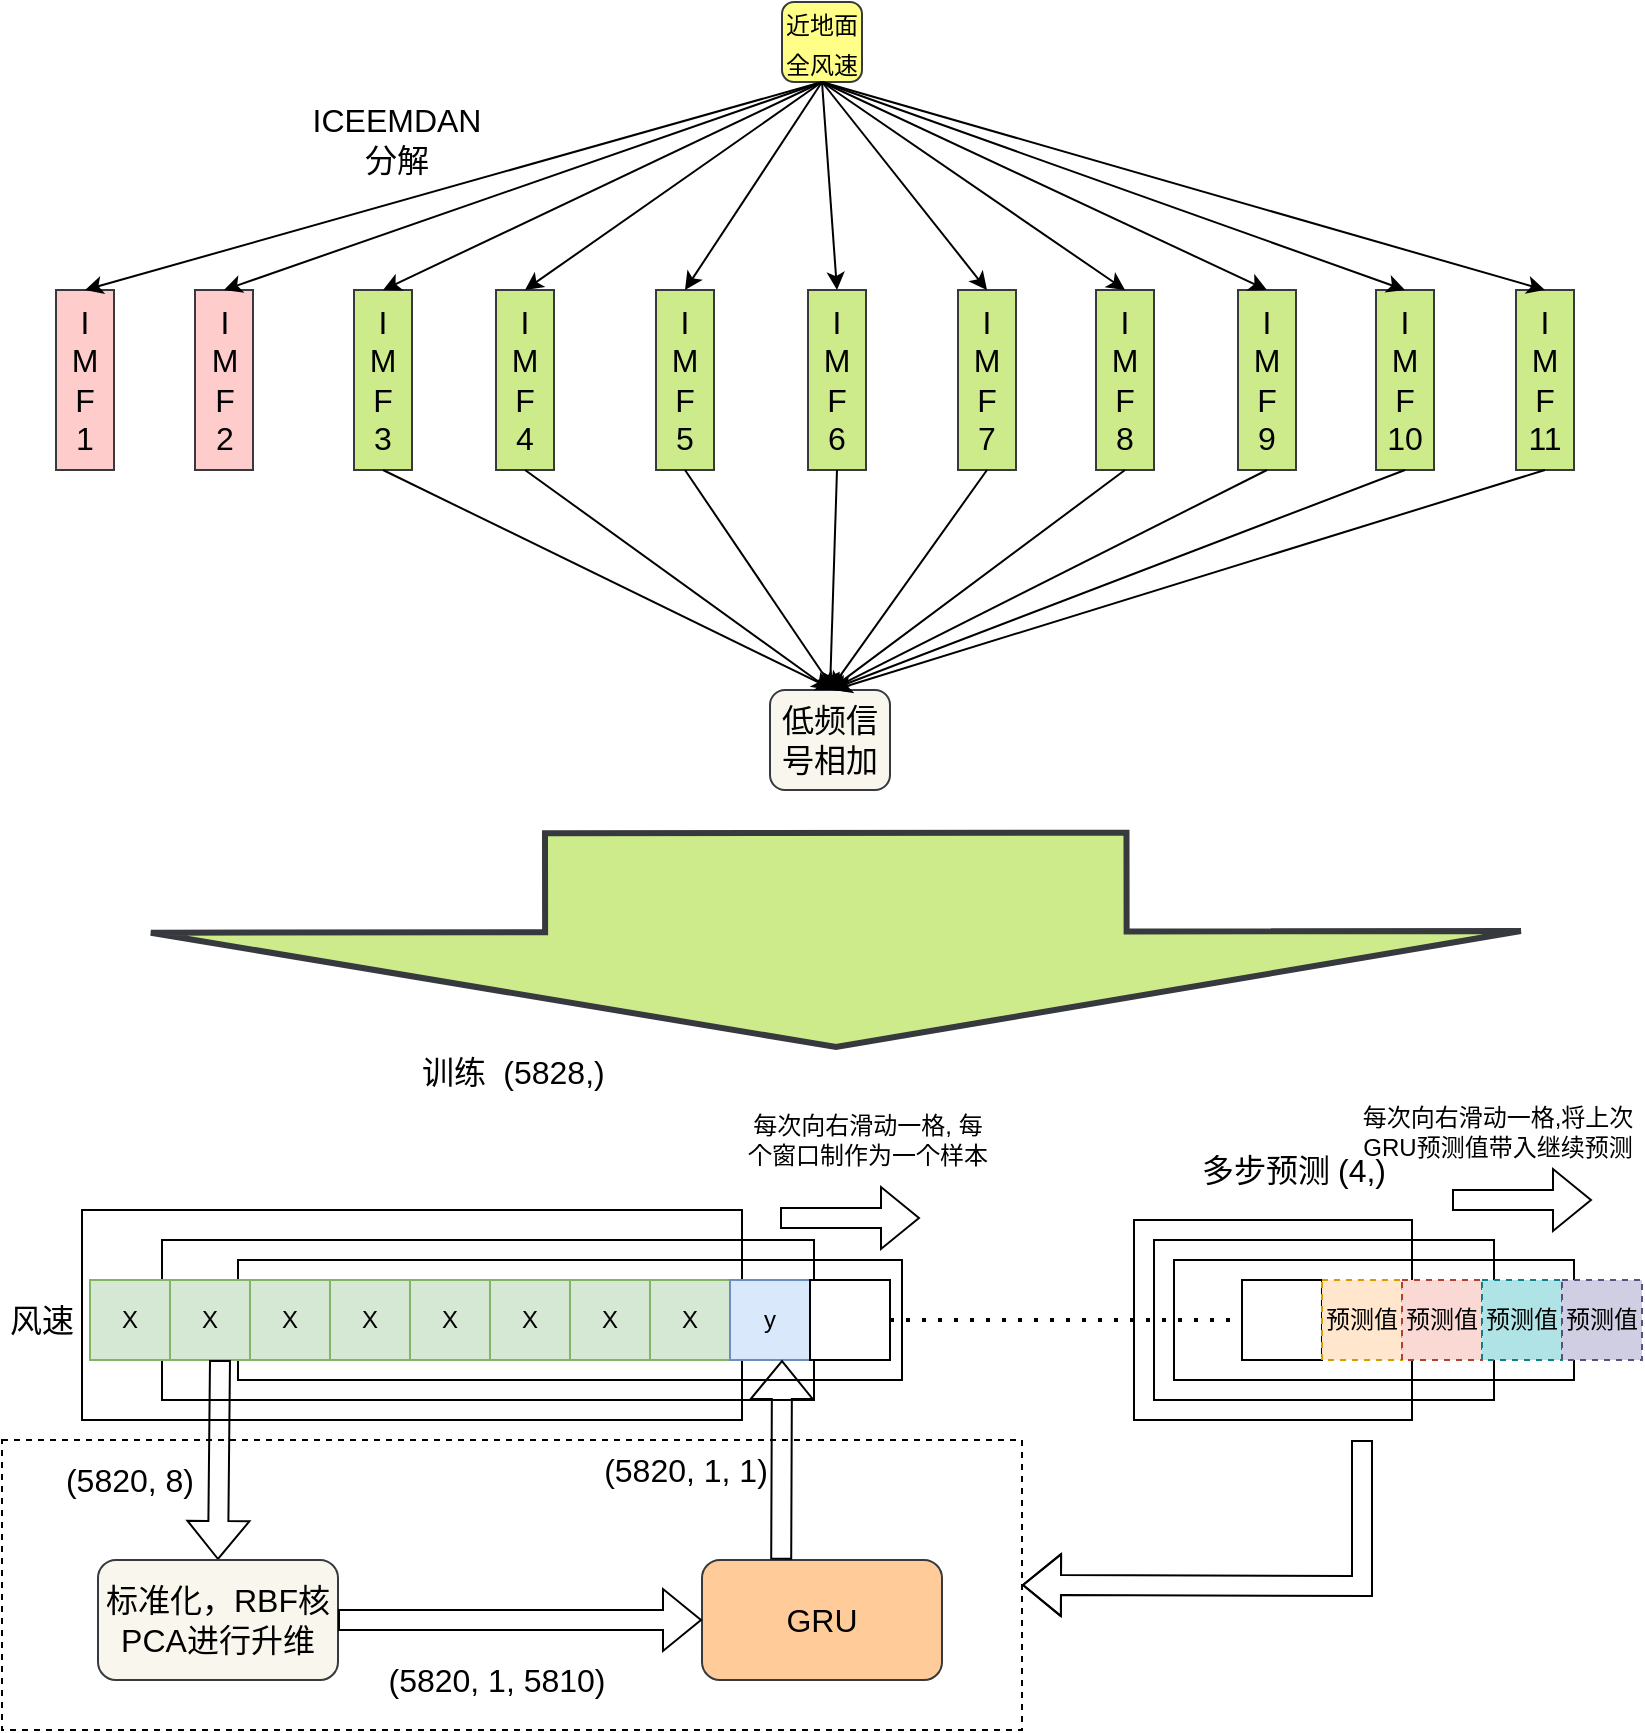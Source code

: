 <mxfile version="17.4.3" type="device"><diagram id="5rIr_-uPG9o4bvmTES_Q" name="Page-1"><mxGraphModel dx="1038" dy="571" grid="1" gridSize="10" guides="1" tooltips="1" connect="1" arrows="1" fold="1" page="1" pageScale="1" pageWidth="827" pageHeight="1169" math="0" shadow="0"><root><mxCell id="0"/><mxCell id="1" parent="0"/><mxCell id="z-nPwdHMm7rA5za2akzP-1" value="" style="rounded=0;whiteSpace=wrap;html=1;fontSize=16;strokeColor=#000000;fillColor=none;dashed=1;" parent="1" vertex="1"><mxGeometry y="859" width="510" height="145" as="geometry"/></mxCell><mxCell id="z-nPwdHMm7rA5za2akzP-2" value="" style="rounded=0;whiteSpace=wrap;html=1;strokeColor=#000000;fillColor=none;" parent="1" vertex="1"><mxGeometry x="586" y="769" width="200" height="60" as="geometry"/></mxCell><mxCell id="z-nPwdHMm7rA5za2akzP-3" value="" style="rounded=0;whiteSpace=wrap;html=1;strokeColor=#000000;fillColor=none;" parent="1" vertex="1"><mxGeometry x="576" y="759" width="170" height="80" as="geometry"/></mxCell><mxCell id="z-nPwdHMm7rA5za2akzP-4" value="" style="rounded=0;whiteSpace=wrap;html=1;strokeColor=#000000;fillColor=none;" parent="1" vertex="1"><mxGeometry x="566" y="749" width="139" height="100" as="geometry"/></mxCell><mxCell id="z-nPwdHMm7rA5za2akzP-5" value="" style="rounded=0;whiteSpace=wrap;html=1;strokeColor=#000000;fillColor=none;" parent="1" vertex="1"><mxGeometry x="40" y="744" width="330" height="105" as="geometry"/></mxCell><mxCell id="z-nPwdHMm7rA5za2akzP-6" value="" style="rounded=0;whiteSpace=wrap;html=1;strokeColor=#000000;fillColor=none;" parent="1" vertex="1"><mxGeometry x="80" y="759" width="326" height="80" as="geometry"/></mxCell><mxCell id="z-nPwdHMm7rA5za2akzP-7" value="" style="rounded=0;whiteSpace=wrap;html=1;strokeColor=#000000;fillColor=none;" parent="1" vertex="1"><mxGeometry x="118" y="769" width="332" height="60" as="geometry"/></mxCell><mxCell id="z-nPwdHMm7rA5za2akzP-8" value="X" style="rounded=0;whiteSpace=wrap;html=1;fillColor=#d5e8d4;strokeColor=#82b366;" parent="1" vertex="1"><mxGeometry x="44" y="779" width="40" height="40" as="geometry"/></mxCell><mxCell id="z-nPwdHMm7rA5za2akzP-9" value="X" style="rounded=0;whiteSpace=wrap;html=1;fillColor=#d5e8d4;strokeColor=#82b366;" parent="1" vertex="1"><mxGeometry x="84" y="779" width="40" height="40" as="geometry"/></mxCell><mxCell id="z-nPwdHMm7rA5za2akzP-10" value="X" style="rounded=0;whiteSpace=wrap;html=1;fillColor=#d5e8d4;strokeColor=#82b366;" parent="1" vertex="1"><mxGeometry x="124" y="779" width="40" height="40" as="geometry"/></mxCell><mxCell id="z-nPwdHMm7rA5za2akzP-11" value="X" style="rounded=0;whiteSpace=wrap;html=1;fillColor=#d5e8d4;strokeColor=#82b366;" parent="1" vertex="1"><mxGeometry x="164" y="779" width="40" height="40" as="geometry"/></mxCell><mxCell id="z-nPwdHMm7rA5za2akzP-12" value="X" style="rounded=0;whiteSpace=wrap;html=1;fillColor=#d5e8d4;strokeColor=#82b366;" parent="1" vertex="1"><mxGeometry x="204" y="779" width="40" height="40" as="geometry"/></mxCell><mxCell id="z-nPwdHMm7rA5za2akzP-13" value="X" style="rounded=0;whiteSpace=wrap;html=1;fillColor=#d5e8d4;strokeColor=#82b366;" parent="1" vertex="1"><mxGeometry x="244" y="779" width="40" height="40" as="geometry"/></mxCell><mxCell id="z-nPwdHMm7rA5za2akzP-14" value="X" style="rounded=0;whiteSpace=wrap;html=1;fillColor=#d5e8d4;strokeColor=#82b366;" parent="1" vertex="1"><mxGeometry x="284" y="779" width="40" height="40" as="geometry"/></mxCell><mxCell id="z-nPwdHMm7rA5za2akzP-15" value="X" style="rounded=0;whiteSpace=wrap;html=1;fillColor=#d5e8d4;strokeColor=#82b366;" parent="1" vertex="1"><mxGeometry x="324" y="779" width="40" height="40" as="geometry"/></mxCell><mxCell id="z-nPwdHMm7rA5za2akzP-16" value="y" style="rounded=0;whiteSpace=wrap;html=1;fillColor=#dae8fc;strokeColor=#6c8ebf;" parent="1" vertex="1"><mxGeometry x="364" y="779" width="40" height="40" as="geometry"/></mxCell><mxCell id="z-nPwdHMm7rA5za2akzP-17" value="" style="rounded=0;whiteSpace=wrap;html=1;" parent="1" vertex="1"><mxGeometry x="404" y="779" width="40" height="40" as="geometry"/></mxCell><mxCell id="z-nPwdHMm7rA5za2akzP-18" value="" style="rounded=0;whiteSpace=wrap;html=1;" parent="1" vertex="1"><mxGeometry x="620" y="779" width="40" height="40" as="geometry"/></mxCell><mxCell id="z-nPwdHMm7rA5za2akzP-19" value="预测值" style="rounded=0;whiteSpace=wrap;html=1;dashed=1;fillColor=#ffe6cc;strokeColor=#d79b00;" parent="1" vertex="1"><mxGeometry x="660" y="779" width="40" height="40" as="geometry"/></mxCell><mxCell id="z-nPwdHMm7rA5za2akzP-20" value="&lt;span&gt;预测值&lt;/span&gt;" style="rounded=0;whiteSpace=wrap;html=1;dashed=1;fillColor=#fad9d5;strokeColor=#ae4132;" parent="1" vertex="1"><mxGeometry x="700" y="779" width="40" height="40" as="geometry"/></mxCell><mxCell id="z-nPwdHMm7rA5za2akzP-21" value="&lt;span&gt;预测值&lt;/span&gt;" style="rounded=0;whiteSpace=wrap;html=1;dashed=1;fillColor=#b0e3e6;strokeColor=#0e8088;" parent="1" vertex="1"><mxGeometry x="740" y="779" width="40" height="40" as="geometry"/></mxCell><mxCell id="z-nPwdHMm7rA5za2akzP-22" value="&lt;span&gt;预测值&lt;/span&gt;" style="rounded=0;whiteSpace=wrap;html=1;dashed=1;fillColor=#d0cee2;strokeColor=#56517e;" parent="1" vertex="1"><mxGeometry x="780" y="779" width="40" height="40" as="geometry"/></mxCell><mxCell id="z-nPwdHMm7rA5za2akzP-23" value="" style="endArrow=none;dashed=1;html=1;dashPattern=1 3;strokeWidth=2;rounded=0;exitX=1;exitY=0.5;exitDx=0;exitDy=0;entryX=0;entryY=0.5;entryDx=0;entryDy=0;" parent="1" source="z-nPwdHMm7rA5za2akzP-17" target="z-nPwdHMm7rA5za2akzP-18" edge="1"><mxGeometry width="50" height="50" relative="1" as="geometry"><mxPoint x="354" y="1029" as="sourcePoint"/><mxPoint x="404" y="979" as="targetPoint"/></mxGeometry></mxCell><mxCell id="z-nPwdHMm7rA5za2akzP-24" value="" style="shape=flexArrow;endArrow=classic;html=1;rounded=0;" parent="1" edge="1"><mxGeometry width="50" height="50" relative="1" as="geometry"><mxPoint x="389" y="748" as="sourcePoint"/><mxPoint x="459" y="748" as="targetPoint"/></mxGeometry></mxCell><mxCell id="z-nPwdHMm7rA5za2akzP-25" value="每次向右滑动一格, 每个窗口制作为一个样本" style="text;html=1;strokeColor=none;fillColor=none;align=center;verticalAlign=middle;whiteSpace=wrap;rounded=0;" parent="1" vertex="1"><mxGeometry x="370" y="694" width="126" height="30" as="geometry"/></mxCell><mxCell id="z-nPwdHMm7rA5za2akzP-26" value="&lt;font style=&quot;font-size: 16px&quot;&gt;训练&lt;/font&gt;" style="text;html=1;strokeColor=none;fillColor=none;align=center;verticalAlign=middle;whiteSpace=wrap;rounded=0;dashed=1;" parent="1" vertex="1"><mxGeometry x="180.5" y="660" width="90" height="30" as="geometry"/></mxCell><mxCell id="z-nPwdHMm7rA5za2akzP-27" value="&lt;font style=&quot;font-size: 16px&quot;&gt;多步预测&lt;/font&gt;" style="text;html=1;strokeColor=none;fillColor=none;align=center;verticalAlign=middle;whiteSpace=wrap;rounded=0;dashed=1;" parent="1" vertex="1"><mxGeometry x="587" y="709" width="90" height="30" as="geometry"/></mxCell><mxCell id="z-nPwdHMm7rA5za2akzP-28" value="(5820, 1, 1)" style="text;html=1;strokeColor=none;fillColor=none;align=center;verticalAlign=middle;whiteSpace=wrap;rounded=0;dashed=1;fontSize=16;" parent="1" vertex="1"><mxGeometry x="298.5" y="859" width="86" height="30" as="geometry"/></mxCell><mxCell id="z-nPwdHMm7rA5za2akzP-30" value="" style="shape=flexArrow;endArrow=classic;html=1;rounded=0;fontSize=16;exitX=0.75;exitY=1;exitDx=0;exitDy=0;entryX=0.5;entryY=0;entryDx=0;entryDy=0;" parent="1" target="z-nPwdHMm7rA5za2akzP-43" edge="1"><mxGeometry width="50" height="50" relative="1" as="geometry"><mxPoint x="109" y="819" as="sourcePoint"/><mxPoint x="109" y="914" as="targetPoint"/></mxGeometry></mxCell><mxCell id="z-nPwdHMm7rA5za2akzP-31" value="(5820, 8)" style="text;html=1;strokeColor=none;fillColor=none;align=center;verticalAlign=middle;whiteSpace=wrap;rounded=0;fontSize=16;" parent="1" vertex="1"><mxGeometry x="24" y="864" width="80" height="30" as="geometry"/></mxCell><mxCell id="z-nPwdHMm7rA5za2akzP-32" value="(5828,)" style="text;html=1;strokeColor=none;fillColor=none;align=center;verticalAlign=middle;whiteSpace=wrap;rounded=0;fontSize=16;" parent="1" vertex="1"><mxGeometry x="245.5" y="660" width="60" height="30" as="geometry"/></mxCell><mxCell id="z-nPwdHMm7rA5za2akzP-33" value="(4,)" style="text;html=1;strokeColor=none;fillColor=none;align=center;verticalAlign=middle;whiteSpace=wrap;rounded=0;fontSize=16;" parent="1" vertex="1"><mxGeometry x="650" y="709" width="60" height="30" as="geometry"/></mxCell><mxCell id="z-nPwdHMm7rA5za2akzP-43" value="标准化，RBF核PCA进行升维" style="rounded=1;whiteSpace=wrap;html=1;fontSize=16;strokeColor=#36393d;fillColor=#f9f7ed;" parent="1" vertex="1"><mxGeometry x="48" y="919" width="120" height="60" as="geometry"/></mxCell><mxCell id="z-nPwdHMm7rA5za2akzP-45" value="GRU" style="rounded=1;whiteSpace=wrap;html=1;fontSize=16;strokeColor=#36393d;fillColor=#ffcc99;" parent="1" vertex="1"><mxGeometry x="350" y="919" width="120" height="60" as="geometry"/></mxCell><mxCell id="z-nPwdHMm7rA5za2akzP-46" value="" style="shape=flexArrow;endArrow=classic;html=1;rounded=0;fontSize=16;exitX=0.33;exitY=-0.003;exitDx=0;exitDy=0;exitPerimeter=0;" parent="1" source="z-nPwdHMm7rA5za2akzP-45" edge="1"><mxGeometry width="50" height="50" relative="1" as="geometry"><mxPoint x="340" y="869" as="sourcePoint"/><mxPoint x="390" y="819" as="targetPoint"/></mxGeometry></mxCell><mxCell id="z-nPwdHMm7rA5za2akzP-47" value="" style="shape=flexArrow;endArrow=classic;html=1;rounded=0;fontSize=16;entryX=0;entryY=0.5;entryDx=0;entryDy=0;" parent="1" source="z-nPwdHMm7rA5za2akzP-43" target="z-nPwdHMm7rA5za2akzP-45" edge="1"><mxGeometry width="50" height="50" relative="1" as="geometry"><mxPoint x="430" y="939" as="sourcePoint"/><mxPoint x="444" y="979.0" as="targetPoint"/></mxGeometry></mxCell><mxCell id="z-nPwdHMm7rA5za2akzP-48" value="(5820, 1, 5810)" style="text;html=1;strokeColor=none;fillColor=none;align=center;verticalAlign=middle;whiteSpace=wrap;rounded=0;fontSize=16;" parent="1" vertex="1"><mxGeometry x="188.5" y="964" width="117" height="30" as="geometry"/></mxCell><mxCell id="z-nPwdHMm7rA5za2akzP-49" value="" style="shape=flexArrow;endArrow=classic;html=1;rounded=0;fontSize=16;entryX=1;entryY=0.5;entryDx=0;entryDy=0;" parent="1" target="z-nPwdHMm7rA5za2akzP-1" edge="1"><mxGeometry width="50" height="50" relative="1" as="geometry"><mxPoint x="680" y="859" as="sourcePoint"/><mxPoint x="480" y="899" as="targetPoint"/><Array as="points"><mxPoint x="680" y="932"/></Array></mxGeometry></mxCell><mxCell id="z-nPwdHMm7rA5za2akzP-50" value="风速" style="text;html=1;strokeColor=none;fillColor=none;align=center;verticalAlign=middle;whiteSpace=wrap;rounded=0;dashed=1;fontSize=16;" parent="1" vertex="1"><mxGeometry y="784" width="40" height="30" as="geometry"/></mxCell><mxCell id="z-nPwdHMm7rA5za2akzP-51" value="&lt;span style=&quot;font-size: 12px&quot;&gt;近地面全&lt;/span&gt;&lt;span style=&quot;font-size: 12px&quot;&gt;风速&lt;/span&gt;" style="rounded=1;whiteSpace=wrap;html=1;fontSize=16;strokeColor=#36393d;fillColor=#ffff88;" parent="1" vertex="1"><mxGeometry x="390" y="140" width="40" height="40" as="geometry"/></mxCell><mxCell id="z-nPwdHMm7rA5za2akzP-52" value="I&lt;br&gt;M&lt;br&gt;F&lt;br&gt;1" style="rounded=0;whiteSpace=wrap;html=1;fontSize=16;strokeColor=#36393d;fillColor=#ffcccc;" parent="1" vertex="1"><mxGeometry x="27" y="284" width="29" height="90" as="geometry"/></mxCell><mxCell id="z-nPwdHMm7rA5za2akzP-53" value="I&lt;br&gt;M&lt;br&gt;F&lt;br&gt;11" style="rounded=0;whiteSpace=wrap;html=1;fontSize=16;strokeColor=#36393d;fillColor=#cdeb8b;" parent="1" vertex="1"><mxGeometry x="757" y="284" width="29" height="90" as="geometry"/></mxCell><mxCell id="z-nPwdHMm7rA5za2akzP-54" value="" style="endArrow=classic;html=1;rounded=0;fontSize=16;exitX=0.5;exitY=1;exitDx=0;exitDy=0;entryX=0.5;entryY=0;entryDx=0;entryDy=0;" parent="1" source="z-nPwdHMm7rA5za2akzP-51" target="z-nPwdHMm7rA5za2akzP-52" edge="1"><mxGeometry width="50" height="50" relative="1" as="geometry"><mxPoint x="35" y="184" as="sourcePoint"/><mxPoint x="42.5" y="224" as="targetPoint"/></mxGeometry></mxCell><mxCell id="z-nPwdHMm7rA5za2akzP-55" value="" style="endArrow=classic;html=1;rounded=0;fontSize=16;exitX=0.5;exitY=1;exitDx=0;exitDy=0;entryX=0.5;entryY=0;entryDx=0;entryDy=0;" parent="1" source="z-nPwdHMm7rA5za2akzP-51" target="z-nPwdHMm7rA5za2akzP-53" edge="1"><mxGeometry width="50" height="50" relative="1" as="geometry"><mxPoint x="115.5" y="184" as="sourcePoint"/><mxPoint x="104" y="224" as="targetPoint"/></mxGeometry></mxCell><mxCell id="z-nPwdHMm7rA5za2akzP-56" value="低频信号相加" style="rounded=1;whiteSpace=wrap;html=1;fontSize=16;strokeColor=#36393d;fillColor=#f9f7ed;" parent="1" vertex="1"><mxGeometry x="384" y="484" width="60" height="50" as="geometry"/></mxCell><mxCell id="z-nPwdHMm7rA5za2akzP-57" value="ICEEMDAN分解" style="text;html=1;strokeColor=none;fillColor=none;align=center;verticalAlign=middle;whiteSpace=wrap;rounded=0;fontSize=16;" parent="1" vertex="1"><mxGeometry x="168" y="194" width="59" height="30" as="geometry"/></mxCell><mxCell id="z-nPwdHMm7rA5za2akzP-58" value="" style="shape=flexArrow;endArrow=classic;html=1;rounded=0;fontSize=16;endWidth=391.25;endSize=18.188;strokeWidth=3;width=288.75;fillColor=#cdeb8b;strokeColor=#36393d;" parent="1" edge="1"><mxGeometry width="50" height="50" relative="1" as="geometry"><mxPoint x="416.87" y="554" as="sourcePoint"/><mxPoint x="417" y="664" as="targetPoint"/><Array as="points"/></mxGeometry></mxCell><mxCell id="z-nPwdHMm7rA5za2akzP-59" value="I&lt;br&gt;M&lt;br&gt;F&lt;br&gt;2" style="rounded=0;whiteSpace=wrap;html=1;fontSize=16;strokeColor=#36393d;fillColor=#ffcccc;" parent="1" vertex="1"><mxGeometry x="96.5" y="284" width="29" height="90" as="geometry"/></mxCell><mxCell id="z-nPwdHMm7rA5za2akzP-60" value="I&lt;br&gt;M&lt;br&gt;F&lt;br&gt;3" style="rounded=0;whiteSpace=wrap;html=1;fontSize=16;strokeColor=#36393d;fillColor=#cdeb8b;" parent="1" vertex="1"><mxGeometry x="176" y="284" width="29" height="90" as="geometry"/></mxCell><mxCell id="z-nPwdHMm7rA5za2akzP-61" value="I&lt;br&gt;M&lt;br&gt;F&lt;br&gt;4" style="rounded=0;whiteSpace=wrap;html=1;fontSize=16;strokeColor=#36393d;fillColor=#cdeb8b;" parent="1" vertex="1"><mxGeometry x="247" y="284" width="29" height="90" as="geometry"/></mxCell><mxCell id="z-nPwdHMm7rA5za2akzP-62" value="I&lt;br&gt;M&lt;br&gt;F&lt;br&gt;5" style="rounded=0;whiteSpace=wrap;html=1;fontSize=16;strokeColor=#36393d;fillColor=#cdeb8b;" parent="1" vertex="1"><mxGeometry x="327" y="284" width="29" height="90" as="geometry"/></mxCell><mxCell id="z-nPwdHMm7rA5za2akzP-63" value="I&lt;br&gt;M&lt;br&gt;F&lt;br&gt;6" style="rounded=0;whiteSpace=wrap;html=1;fontSize=16;strokeColor=#36393d;fillColor=#cdeb8b;" parent="1" vertex="1"><mxGeometry x="403" y="284" width="29" height="90" as="geometry"/></mxCell><mxCell id="z-nPwdHMm7rA5za2akzP-64" value="I&lt;br&gt;M&lt;br&gt;F&lt;br&gt;7" style="rounded=0;whiteSpace=wrap;html=1;fontSize=16;strokeColor=#36393d;fillColor=#cdeb8b;" parent="1" vertex="1"><mxGeometry x="478" y="284" width="29" height="90" as="geometry"/></mxCell><mxCell id="z-nPwdHMm7rA5za2akzP-65" value="I&lt;br&gt;M&lt;br&gt;F&lt;br&gt;8" style="rounded=0;whiteSpace=wrap;html=1;fontSize=16;strokeColor=#36393d;fillColor=#cdeb8b;" parent="1" vertex="1"><mxGeometry x="547" y="284" width="29" height="90" as="geometry"/></mxCell><mxCell id="z-nPwdHMm7rA5za2akzP-66" value="I&lt;br&gt;M&lt;br&gt;F&lt;br&gt;9" style="rounded=0;whiteSpace=wrap;html=1;fontSize=16;strokeColor=#36393d;fillColor=#cdeb8b;" parent="1" vertex="1"><mxGeometry x="618" y="284" width="29" height="90" as="geometry"/></mxCell><mxCell id="z-nPwdHMm7rA5za2akzP-67" value="I&lt;br&gt;M&lt;br&gt;F&lt;br&gt;10" style="rounded=0;whiteSpace=wrap;html=1;fontSize=16;strokeColor=#36393d;fillColor=#cdeb8b;" parent="1" vertex="1"><mxGeometry x="687" y="284" width="29" height="90" as="geometry"/></mxCell><mxCell id="z-nPwdHMm7rA5za2akzP-68" value="" style="endArrow=classic;html=1;rounded=0;fontSize=16;entryX=0.5;entryY=0;entryDx=0;entryDy=0;exitX=0.5;exitY=1;exitDx=0;exitDy=0;" parent="1" source="z-nPwdHMm7rA5za2akzP-51" target="z-nPwdHMm7rA5za2akzP-59" edge="1"><mxGeometry width="50" height="50" relative="1" as="geometry"><mxPoint x="406" y="184" as="sourcePoint"/><mxPoint x="70.25" y="248" as="targetPoint"/></mxGeometry></mxCell><mxCell id="z-nPwdHMm7rA5za2akzP-69" value="" style="endArrow=classic;html=1;rounded=0;fontSize=16;entryX=0.5;entryY=0;entryDx=0;entryDy=0;exitX=0.5;exitY=1;exitDx=0;exitDy=0;" parent="1" source="z-nPwdHMm7rA5za2akzP-51" target="z-nPwdHMm7rA5za2akzP-60" edge="1"><mxGeometry width="50" height="50" relative="1" as="geometry"><mxPoint x="420" y="190" as="sourcePoint"/><mxPoint x="120" y="244" as="targetPoint"/></mxGeometry></mxCell><mxCell id="z-nPwdHMm7rA5za2akzP-70" value="" style="endArrow=classic;html=1;rounded=0;fontSize=16;entryX=0.5;entryY=0;entryDx=0;entryDy=0;exitX=0.5;exitY=1;exitDx=0;exitDy=0;" parent="1" source="z-nPwdHMm7rA5za2akzP-51" target="z-nPwdHMm7rA5za2akzP-61" edge="1"><mxGeometry width="50" height="50" relative="1" as="geometry"><mxPoint x="420" y="190" as="sourcePoint"/><mxPoint x="199.5" y="244" as="targetPoint"/></mxGeometry></mxCell><mxCell id="z-nPwdHMm7rA5za2akzP-71" value="" style="endArrow=classic;html=1;rounded=0;fontSize=16;entryX=0.5;entryY=0;entryDx=0;entryDy=0;exitX=0.5;exitY=1;exitDx=0;exitDy=0;" parent="1" source="z-nPwdHMm7rA5za2akzP-51" target="z-nPwdHMm7rA5za2akzP-62" edge="1"><mxGeometry width="50" height="50" relative="1" as="geometry"><mxPoint x="420" y="190" as="sourcePoint"/><mxPoint x="270.5" y="244" as="targetPoint"/></mxGeometry></mxCell><mxCell id="z-nPwdHMm7rA5za2akzP-72" value="" style="endArrow=classic;html=1;rounded=0;fontSize=16;entryX=0.5;entryY=0;entryDx=0;entryDy=0;exitX=0.5;exitY=1;exitDx=0;exitDy=0;" parent="1" source="z-nPwdHMm7rA5za2akzP-51" target="z-nPwdHMm7rA5za2akzP-63" edge="1"><mxGeometry width="50" height="50" relative="1" as="geometry"><mxPoint x="420" y="190" as="sourcePoint"/><mxPoint x="350.5" y="244" as="targetPoint"/></mxGeometry></mxCell><mxCell id="z-nPwdHMm7rA5za2akzP-73" value="" style="endArrow=classic;html=1;rounded=0;fontSize=16;entryX=0.5;entryY=0;entryDx=0;entryDy=0;exitX=0.5;exitY=1;exitDx=0;exitDy=0;" parent="1" source="z-nPwdHMm7rA5za2akzP-51" target="z-nPwdHMm7rA5za2akzP-64" edge="1"><mxGeometry width="50" height="50" relative="1" as="geometry"><mxPoint x="406" y="184" as="sourcePoint"/><mxPoint x="426.5" y="244" as="targetPoint"/></mxGeometry></mxCell><mxCell id="z-nPwdHMm7rA5za2akzP-74" value="" style="endArrow=classic;html=1;rounded=0;fontSize=16;entryX=0.5;entryY=0;entryDx=0;entryDy=0;exitX=0.5;exitY=1;exitDx=0;exitDy=0;" parent="1" source="z-nPwdHMm7rA5za2akzP-51" target="z-nPwdHMm7rA5za2akzP-65" edge="1"><mxGeometry width="50" height="50" relative="1" as="geometry"><mxPoint x="420" y="190" as="sourcePoint"/><mxPoint x="501.5" y="244" as="targetPoint"/></mxGeometry></mxCell><mxCell id="z-nPwdHMm7rA5za2akzP-75" value="" style="endArrow=classic;html=1;rounded=0;fontSize=16;entryX=0.5;entryY=0;entryDx=0;entryDy=0;exitX=0.5;exitY=1;exitDx=0;exitDy=0;" parent="1" source="z-nPwdHMm7rA5za2akzP-51" target="z-nPwdHMm7rA5za2akzP-66" edge="1"><mxGeometry width="50" height="50" relative="1" as="geometry"><mxPoint x="420" y="190" as="sourcePoint"/><mxPoint x="570.5" y="244" as="targetPoint"/></mxGeometry></mxCell><mxCell id="z-nPwdHMm7rA5za2akzP-76" value="" style="endArrow=classic;html=1;rounded=0;fontSize=16;entryX=0.5;entryY=0;entryDx=0;entryDy=0;exitX=0.5;exitY=1;exitDx=0;exitDy=0;" parent="1" source="z-nPwdHMm7rA5za2akzP-51" target="z-nPwdHMm7rA5za2akzP-67" edge="1"><mxGeometry width="50" height="50" relative="1" as="geometry"><mxPoint x="406" y="184" as="sourcePoint"/><mxPoint x="641.5" y="244" as="targetPoint"/></mxGeometry></mxCell><mxCell id="z-nPwdHMm7rA5za2akzP-77" value="" style="endArrow=classic;html=1;rounded=0;exitX=0.5;exitY=1;exitDx=0;exitDy=0;entryX=0.5;entryY=0;entryDx=0;entryDy=0;" parent="1" source="z-nPwdHMm7rA5za2akzP-61" target="z-nPwdHMm7rA5za2akzP-56" edge="1"><mxGeometry width="50" height="50" relative="1" as="geometry"><mxPoint x="296" y="504" as="sourcePoint"/><mxPoint x="346" y="454" as="targetPoint"/></mxGeometry></mxCell><mxCell id="z-nPwdHMm7rA5za2akzP-78" value="" style="endArrow=classic;html=1;rounded=0;exitX=0.5;exitY=1;exitDx=0;exitDy=0;" parent="1" source="z-nPwdHMm7rA5za2akzP-62" edge="1"><mxGeometry width="50" height="50" relative="1" as="geometry"><mxPoint x="271.5" y="384" as="sourcePoint"/><mxPoint x="416" y="484" as="targetPoint"/></mxGeometry></mxCell><mxCell id="z-nPwdHMm7rA5za2akzP-79" value="" style="endArrow=classic;html=1;rounded=0;exitX=0.5;exitY=1;exitDx=0;exitDy=0;entryX=0.5;entryY=0;entryDx=0;entryDy=0;" parent="1" source="z-nPwdHMm7rA5za2akzP-63" target="z-nPwdHMm7rA5za2akzP-56" edge="1"><mxGeometry width="50" height="50" relative="1" as="geometry"><mxPoint x="351.5" y="384" as="sourcePoint"/><mxPoint x="426" y="494" as="targetPoint"/></mxGeometry></mxCell><mxCell id="z-nPwdHMm7rA5za2akzP-80" value="" style="endArrow=classic;html=1;rounded=0;exitX=0.5;exitY=1;exitDx=0;exitDy=0;entryX=0.5;entryY=0;entryDx=0;entryDy=0;" parent="1" source="z-nPwdHMm7rA5za2akzP-64" target="z-nPwdHMm7rA5za2akzP-56" edge="1"><mxGeometry width="50" height="50" relative="1" as="geometry"><mxPoint x="427.5" y="384" as="sourcePoint"/><mxPoint x="424.0" y="494" as="targetPoint"/></mxGeometry></mxCell><mxCell id="z-nPwdHMm7rA5za2akzP-81" value="" style="endArrow=classic;html=1;rounded=0;exitX=0.5;exitY=1;exitDx=0;exitDy=0;entryX=0.5;entryY=0;entryDx=0;entryDy=0;" parent="1" source="z-nPwdHMm7rA5za2akzP-65" target="z-nPwdHMm7rA5za2akzP-56" edge="1"><mxGeometry width="50" height="50" relative="1" as="geometry"><mxPoint x="502.5" y="384" as="sourcePoint"/><mxPoint x="424.0" y="494" as="targetPoint"/></mxGeometry></mxCell><mxCell id="z-nPwdHMm7rA5za2akzP-82" value="" style="endArrow=classic;html=1;rounded=0;exitX=0.5;exitY=1;exitDx=0;exitDy=0;entryX=0.5;entryY=0;entryDx=0;entryDy=0;" parent="1" source="z-nPwdHMm7rA5za2akzP-66" target="z-nPwdHMm7rA5za2akzP-56" edge="1"><mxGeometry width="50" height="50" relative="1" as="geometry"><mxPoint x="571.5" y="384" as="sourcePoint"/><mxPoint x="424.0" y="494" as="targetPoint"/></mxGeometry></mxCell><mxCell id="z-nPwdHMm7rA5za2akzP-83" value="" style="endArrow=classic;html=1;rounded=0;exitX=0.5;exitY=1;exitDx=0;exitDy=0;entryX=0.5;entryY=0;entryDx=0;entryDy=0;" parent="1" source="z-nPwdHMm7rA5za2akzP-67" target="z-nPwdHMm7rA5za2akzP-56" edge="1"><mxGeometry width="50" height="50" relative="1" as="geometry"><mxPoint x="642.5" y="384" as="sourcePoint"/><mxPoint x="424.0" y="494" as="targetPoint"/></mxGeometry></mxCell><mxCell id="z-nPwdHMm7rA5za2akzP-84" value="" style="endArrow=classic;html=1;rounded=0;exitX=0.5;exitY=1;exitDx=0;exitDy=0;" parent="1" source="z-nPwdHMm7rA5za2akzP-53" edge="1"><mxGeometry width="50" height="50" relative="1" as="geometry"><mxPoint x="711.5" y="384" as="sourcePoint"/><mxPoint x="416" y="484" as="targetPoint"/></mxGeometry></mxCell><mxCell id="z-nPwdHMm7rA5za2akzP-85" value="" style="shape=flexArrow;endArrow=classic;html=1;rounded=0;" parent="1" edge="1"><mxGeometry width="50" height="50" relative="1" as="geometry"><mxPoint x="725" y="739" as="sourcePoint"/><mxPoint x="795" y="739" as="targetPoint"/></mxGeometry></mxCell><mxCell id="z-nPwdHMm7rA5za2akzP-86" value="每次向右滑动一格,将上次GRU预测值带入继续预测" style="text;html=1;strokeColor=none;fillColor=none;align=center;verticalAlign=middle;whiteSpace=wrap;rounded=0;" parent="1" vertex="1"><mxGeometry x="676" y="690" width="144" height="30" as="geometry"/></mxCell><mxCell id="z-nPwdHMm7rA5za2akzP-87" value="" style="endArrow=classic;html=1;rounded=0;exitX=0.5;exitY=1;exitDx=0;exitDy=0;" parent="1" source="z-nPwdHMm7rA5za2akzP-60" edge="1"><mxGeometry width="50" height="50" relative="1" as="geometry"><mxPoint x="271.5" y="384" as="sourcePoint"/><mxPoint x="416" y="484" as="targetPoint"/></mxGeometry></mxCell></root></mxGraphModel></diagram></mxfile>